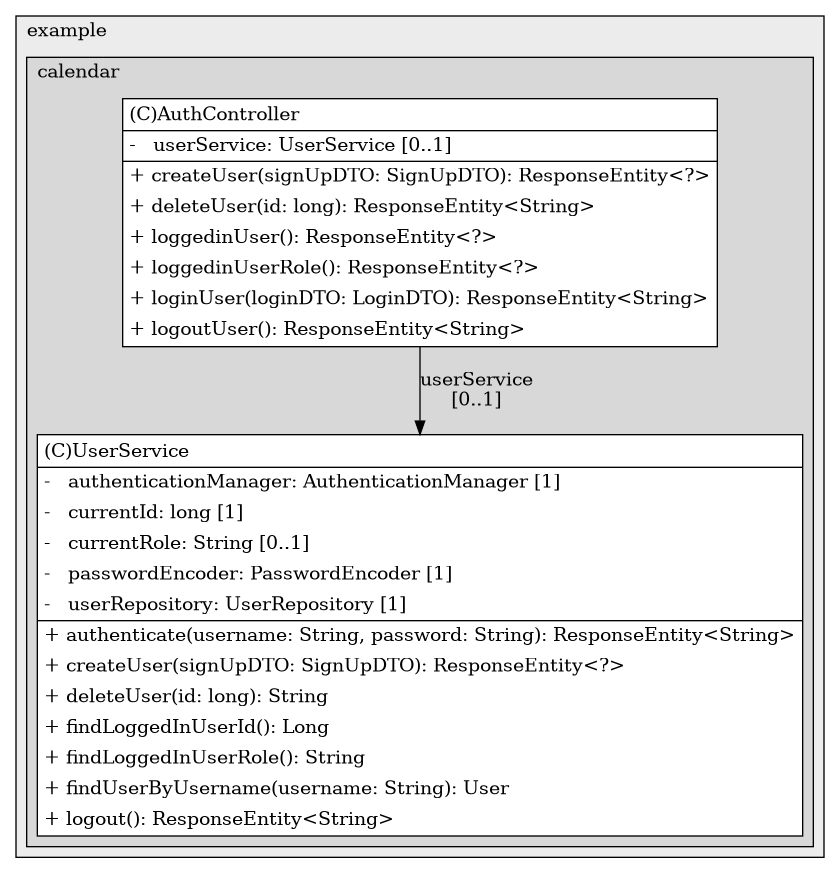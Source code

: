 @startuml

/' diagram meta data start
config=StructureConfiguration;
{
  "projectClassification": {
    "searchMode": "OpenProject", // OpenProject, AllProjects
    "includedProjects": "",
    "pathEndKeywords": "*.impl",
    "isClientPath": "",
    "isClientName": "",
    "isTestPath": "",
    "isTestName": "",
    "isMappingPath": "",
    "isMappingName": "",
    "isDataAccessPath": "",
    "isDataAccessName": "",
    "isDataStructurePath": "",
    "isDataStructureName": "",
    "isInterfaceStructuresPath": "",
    "isInterfaceStructuresName": "",
    "isEntryPointPath": "",
    "isEntryPointName": "",
    "treatFinalFieldsAsMandatory": false
  },
  "graphRestriction": {
    "classPackageExcludeFilter": "",
    "classPackageIncludeFilter": "",
    "classNameExcludeFilter": "",
    "classNameIncludeFilter": "",
    "methodNameExcludeFilter": "",
    "methodNameIncludeFilter": "",
    "removeByInheritance": "", // inheritance/annotation based filtering is done in a second step
    "removeByAnnotation": "",
    "removeByClassPackage": "", // cleanup the graph after inheritance/annotation based filtering is done
    "removeByClassName": "",
    "cutMappings": false,
    "cutEnum": true,
    "cutTests": true,
    "cutClient": true,
    "cutDataAccess": false,
    "cutInterfaceStructures": false,
    "cutDataStructures": false,
    "cutGetterAndSetter": true,
    "cutConstructors": true
  },
  "graphTraversal": {
    "forwardDepth": 6,
    "backwardDepth": 6,
    "classPackageExcludeFilter": "",
    "classPackageIncludeFilter": "",
    "classNameExcludeFilter": "",
    "classNameIncludeFilter": "",
    "methodNameExcludeFilter": "",
    "methodNameIncludeFilter": "",
    "hideMappings": false,
    "hideDataStructures": false,
    "hidePrivateMethods": true,
    "hideInterfaceCalls": true, // indirection: implementation -> interface (is hidden) -> implementation
    "onlyShowApplicationEntryPoints": false, // root node is included
    "useMethodCallsForStructureDiagram": "ForwardOnly" // ForwardOnly, BothDirections, No
  },
  "details": {
    "aggregation": "GroupByClass", // ByClass, GroupByClass, None
    "showClassGenericTypes": true,
    "showMethods": true,
    "showMethodParameterNames": true,
    "showMethodParameterTypes": true,
    "showMethodReturnType": true,
    "showPackageLevels": 2,
    "showDetailedClassStructure": true
  },
  "rootClass": "com.example.calendar.Controller.AuthController",
  "extensionCallbackMethod": "" // qualified.class.name#methodName - signature: public static String method(String)
}
diagram meta data end '/



digraph g {
    rankdir="TB"
    splines=polyline
    

'nodes 
subgraph cluster_1322970774 { 
   	label=example
	labeljust=l
	fillcolor="#ececec"
	style=filled
   
   subgraph cluster_1762775874 { 
   	label=calendar
	labeljust=l
	fillcolor="#d8d8d8"
	style=filled
   
   AuthController188168453[
	label=<<TABLE BORDER="1" CELLBORDER="0" CELLPADDING="4" CELLSPACING="0">
<TR><TD ALIGN="LEFT" >(C)AuthController</TD></TR>
<HR/>
<TR><TD ALIGN="LEFT" >-   userService: UserService [0..1]</TD></TR>
<HR/>
<TR><TD ALIGN="LEFT" >+ createUser(signUpDTO: SignUpDTO): ResponseEntity&lt;?&gt;</TD></TR>
<TR><TD ALIGN="LEFT" >+ deleteUser(id: long): ResponseEntity&lt;String&gt;</TD></TR>
<TR><TD ALIGN="LEFT" >+ loggedinUser(): ResponseEntity&lt;?&gt;</TD></TR>
<TR><TD ALIGN="LEFT" >+ loggedinUserRole(): ResponseEntity&lt;?&gt;</TD></TR>
<TR><TD ALIGN="LEFT" >+ loginUser(loginDTO: LoginDTO): ResponseEntity&lt;String&gt;</TD></TR>
<TR><TD ALIGN="LEFT" >+ logoutUser(): ResponseEntity&lt;String&gt;</TD></TR>
</TABLE>>
	style=filled
	margin=0
	shape=plaintext
	fillcolor="#FFFFFF"
];

UserService1918384054[
	label=<<TABLE BORDER="1" CELLBORDER="0" CELLPADDING="4" CELLSPACING="0">
<TR><TD ALIGN="LEFT" >(C)UserService</TD></TR>
<HR/>
<TR><TD ALIGN="LEFT" >-   authenticationManager: AuthenticationManager [1]</TD></TR>
<TR><TD ALIGN="LEFT" >-   currentId: long [1]</TD></TR>
<TR><TD ALIGN="LEFT" >-   currentRole: String [0..1]</TD></TR>
<TR><TD ALIGN="LEFT" >-   passwordEncoder: PasswordEncoder [1]</TD></TR>
<TR><TD ALIGN="LEFT" >-   userRepository: UserRepository [1]</TD></TR>
<HR/>
<TR><TD ALIGN="LEFT" >+ authenticate(username: String, password: String): ResponseEntity&lt;String&gt;</TD></TR>
<TR><TD ALIGN="LEFT" >+ createUser(signUpDTO: SignUpDTO): ResponseEntity&lt;?&gt;</TD></TR>
<TR><TD ALIGN="LEFT" >+ deleteUser(id: long): String</TD></TR>
<TR><TD ALIGN="LEFT" >+ findLoggedInUserId(): Long</TD></TR>
<TR><TD ALIGN="LEFT" >+ findLoggedInUserRole(): String</TD></TR>
<TR><TD ALIGN="LEFT" >+ findUserByUsername(username: String): User</TD></TR>
<TR><TD ALIGN="LEFT" >+ logout(): ResponseEntity&lt;String&gt;</TD></TR>
</TABLE>>
	style=filled
	margin=0
	shape=plaintext
	fillcolor="#FFFFFF"
];
} 
} 

'edges    
AuthController188168453 -> UserService1918384054[label="userService
[0..1]"];
    
}
@enduml